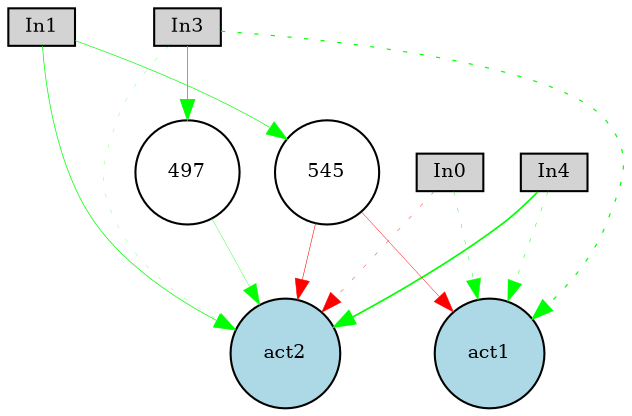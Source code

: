 digraph {
	node [fontsize=9 height=0.2 shape=circle width=0.2]
	In0 [fillcolor=lightgray shape=box style=filled]
	In1 [fillcolor=lightgray shape=box style=filled]
	In3 [fillcolor=lightgray shape=box style=filled]
	In4 [fillcolor=lightgray shape=box style=filled]
	act1 [fillcolor=lightblue style=filled]
	act2 [fillcolor=lightblue style=filled]
	497 [fillcolor=white style=filled]
	545 [fillcolor=white style=filled]
	In0 -> act1 [color=green penwidth=0.21200399857167354 style=dotted]
	In0 -> act2 [color=red penwidth=0.18147871941205496 style=dotted]
	In1 -> act2 [color=green penwidth=0.3514128782750805 style=solid]
	In3 -> act1 [color=green penwidth=0.5737676422276463 style=dotted]
	In3 -> act2 [color=green penwidth=0.1082591165343573 style=dotted]
	In4 -> act1 [color=green penwidth=0.22719432742496437 style=dotted]
	In4 -> act2 [color=green penwidth=0.8019908472877385 style=solid]
	In3 -> 497 [color=green penwidth=0.44507840113836283 style=solid]
	497 -> act2 [color=green penwidth=0.16728918516366922 style=solid]
	In1 -> 545 [color=green penwidth=0.3235818353806392 style=solid]
	545 -> act1 [color=red penwidth=0.20286426725167206 style=solid]
	545 -> act2 [color=red penwidth=0.2644689132815783 style=solid]
}
